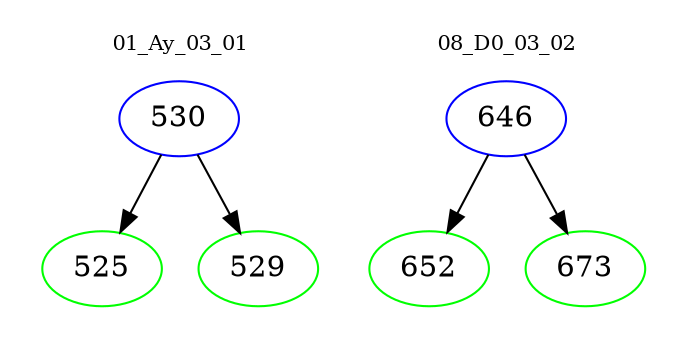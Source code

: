 digraph{
subgraph cluster_0 {
color = white
label = "01_Ay_03_01";
fontsize=10;
T0_530 [label="530", color="blue"]
T0_530 -> T0_525 [color="black"]
T0_525 [label="525", color="green"]
T0_530 -> T0_529 [color="black"]
T0_529 [label="529", color="green"]
}
subgraph cluster_1 {
color = white
label = "08_D0_03_02";
fontsize=10;
T1_646 [label="646", color="blue"]
T1_646 -> T1_652 [color="black"]
T1_652 [label="652", color="green"]
T1_646 -> T1_673 [color="black"]
T1_673 [label="673", color="green"]
}
}
